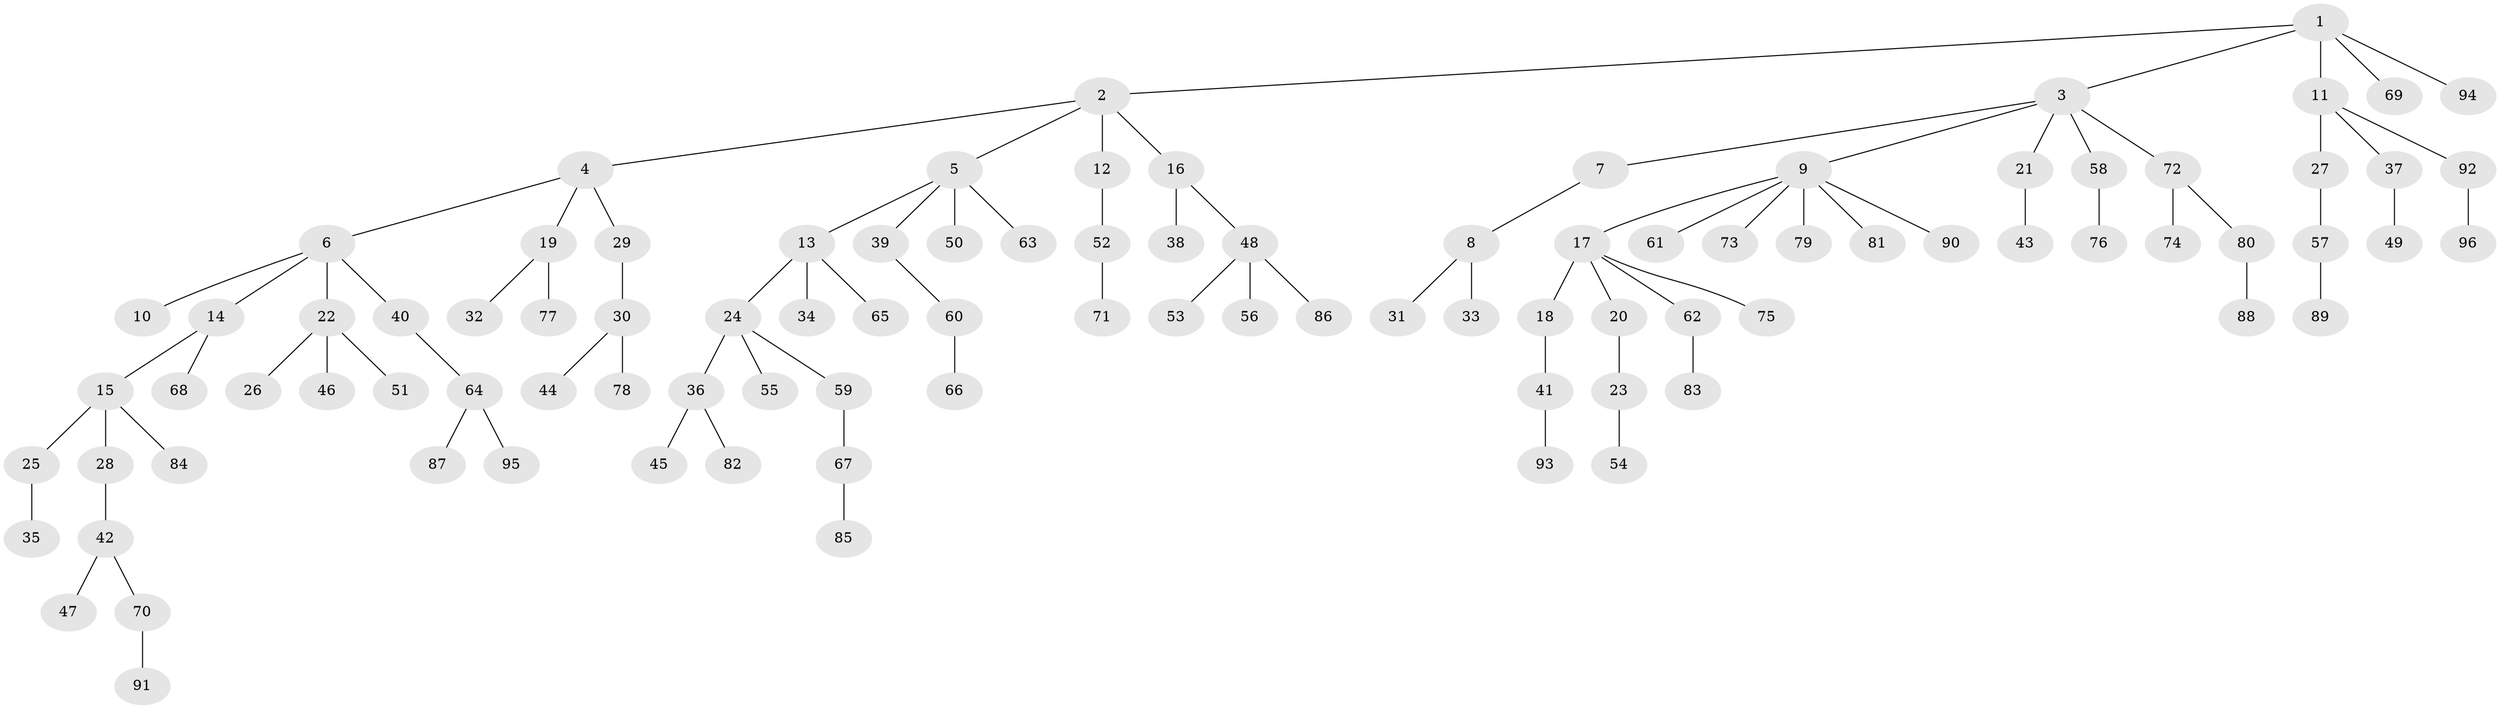// coarse degree distribution, {8: 0.015384615384615385, 11: 0.015384615384615385, 4: 0.046153846153846156, 5: 0.03076923076923077, 3: 0.09230769230769231, 1: 0.6, 2: 0.18461538461538463, 6: 0.015384615384615385}
// Generated by graph-tools (version 1.1) at 2025/24/03/03/25 07:24:05]
// undirected, 96 vertices, 95 edges
graph export_dot {
graph [start="1"]
  node [color=gray90,style=filled];
  1;
  2;
  3;
  4;
  5;
  6;
  7;
  8;
  9;
  10;
  11;
  12;
  13;
  14;
  15;
  16;
  17;
  18;
  19;
  20;
  21;
  22;
  23;
  24;
  25;
  26;
  27;
  28;
  29;
  30;
  31;
  32;
  33;
  34;
  35;
  36;
  37;
  38;
  39;
  40;
  41;
  42;
  43;
  44;
  45;
  46;
  47;
  48;
  49;
  50;
  51;
  52;
  53;
  54;
  55;
  56;
  57;
  58;
  59;
  60;
  61;
  62;
  63;
  64;
  65;
  66;
  67;
  68;
  69;
  70;
  71;
  72;
  73;
  74;
  75;
  76;
  77;
  78;
  79;
  80;
  81;
  82;
  83;
  84;
  85;
  86;
  87;
  88;
  89;
  90;
  91;
  92;
  93;
  94;
  95;
  96;
  1 -- 2;
  1 -- 3;
  1 -- 11;
  1 -- 69;
  1 -- 94;
  2 -- 4;
  2 -- 5;
  2 -- 12;
  2 -- 16;
  3 -- 7;
  3 -- 9;
  3 -- 21;
  3 -- 58;
  3 -- 72;
  4 -- 6;
  4 -- 19;
  4 -- 29;
  5 -- 13;
  5 -- 39;
  5 -- 50;
  5 -- 63;
  6 -- 10;
  6 -- 14;
  6 -- 22;
  6 -- 40;
  7 -- 8;
  8 -- 31;
  8 -- 33;
  9 -- 17;
  9 -- 61;
  9 -- 73;
  9 -- 79;
  9 -- 81;
  9 -- 90;
  11 -- 27;
  11 -- 37;
  11 -- 92;
  12 -- 52;
  13 -- 24;
  13 -- 34;
  13 -- 65;
  14 -- 15;
  14 -- 68;
  15 -- 25;
  15 -- 28;
  15 -- 84;
  16 -- 38;
  16 -- 48;
  17 -- 18;
  17 -- 20;
  17 -- 62;
  17 -- 75;
  18 -- 41;
  19 -- 32;
  19 -- 77;
  20 -- 23;
  21 -- 43;
  22 -- 26;
  22 -- 46;
  22 -- 51;
  23 -- 54;
  24 -- 36;
  24 -- 55;
  24 -- 59;
  25 -- 35;
  27 -- 57;
  28 -- 42;
  29 -- 30;
  30 -- 44;
  30 -- 78;
  36 -- 45;
  36 -- 82;
  37 -- 49;
  39 -- 60;
  40 -- 64;
  41 -- 93;
  42 -- 47;
  42 -- 70;
  48 -- 53;
  48 -- 56;
  48 -- 86;
  52 -- 71;
  57 -- 89;
  58 -- 76;
  59 -- 67;
  60 -- 66;
  62 -- 83;
  64 -- 87;
  64 -- 95;
  67 -- 85;
  70 -- 91;
  72 -- 74;
  72 -- 80;
  80 -- 88;
  92 -- 96;
}

